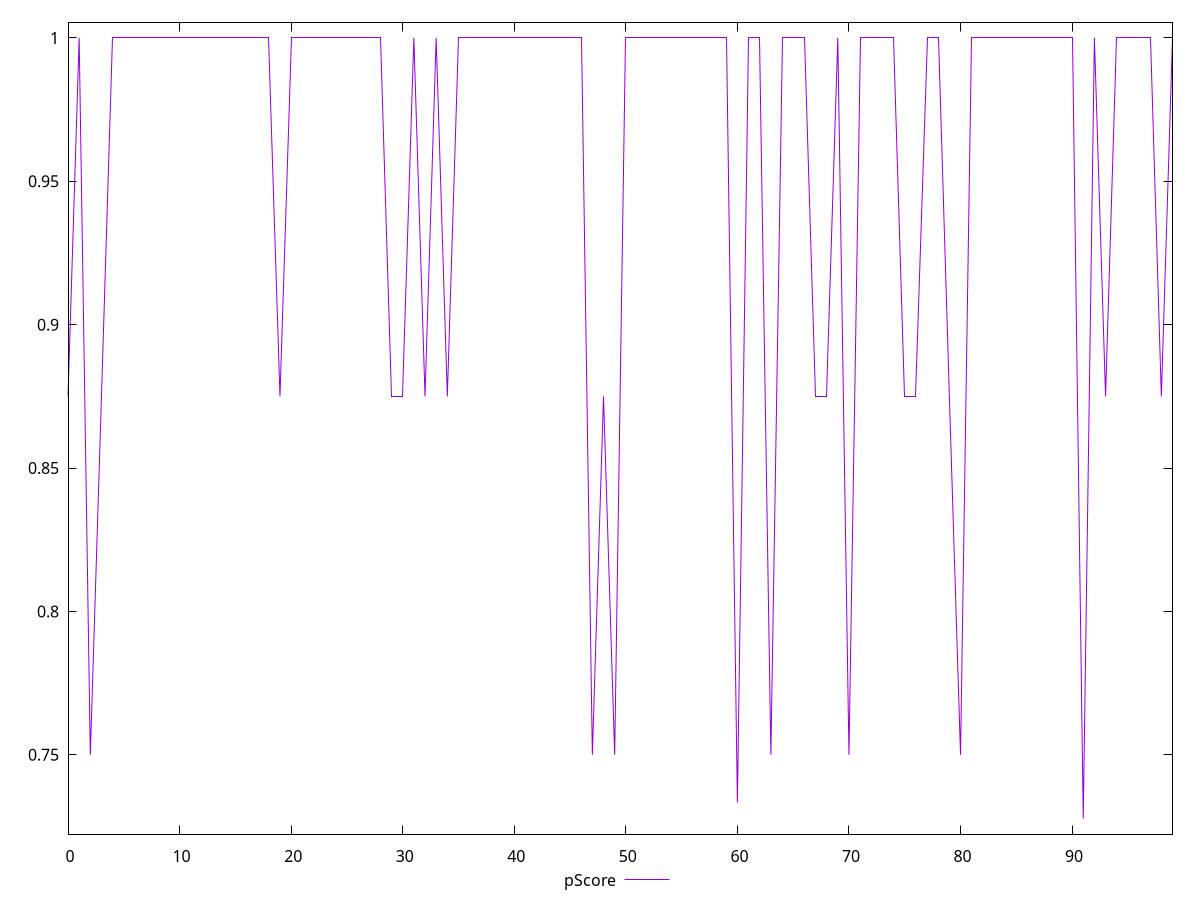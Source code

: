 reset

$pScore <<EOF
0 0.875
1 1
2 0.75
3 0.875
4 1
5 1
6 1
7 1
8 1
9 1
10 1
11 1
12 1
13 1
14 1
15 1
16 1
17 1
18 1
19 0.875
20 1
21 1
22 1
23 1
24 1
25 1
26 1
27 1
28 1
29 0.875
30 0.875
31 1
32 0.875
33 1
34 0.875
35 1
36 1
37 1
38 1
39 1
40 1
41 1
42 1
43 1
44 1
45 1
46 1
47 0.75
48 0.875
49 0.75
50 1
51 1
52 1
53 1
54 1
55 1
56 1
57 1
58 1
59 1
60 0.7333333333333333
61 1
62 1
63 0.75
64 1
65 1
66 1
67 0.875
68 0.875
69 1
70 0.75
71 1
72 1
73 1
74 1
75 0.875
76 0.875
77 1
78 1
79 0.875
80 0.75
81 1
82 1
83 1
84 1
85 1
86 1
87 1
88 1
89 1
90 1
91 0.7277777777777777
92 1
93 0.875
94 1
95 1
96 1
97 1
98 0.875
99 1
EOF

set key outside below
set xrange [0:99]
set yrange [0.7223333333333333:1.0054444444444444]
set trange [0.7223333333333333:1.0054444444444444]
set terminal svg size 640, 500 enhanced background rgb 'white'
set output "reports/report_00030_2021-02-24T20-42-31.540Z/unminified-javascript/samples/music/pScore/values.svg"

plot $pScore title "pScore" with line

reset
